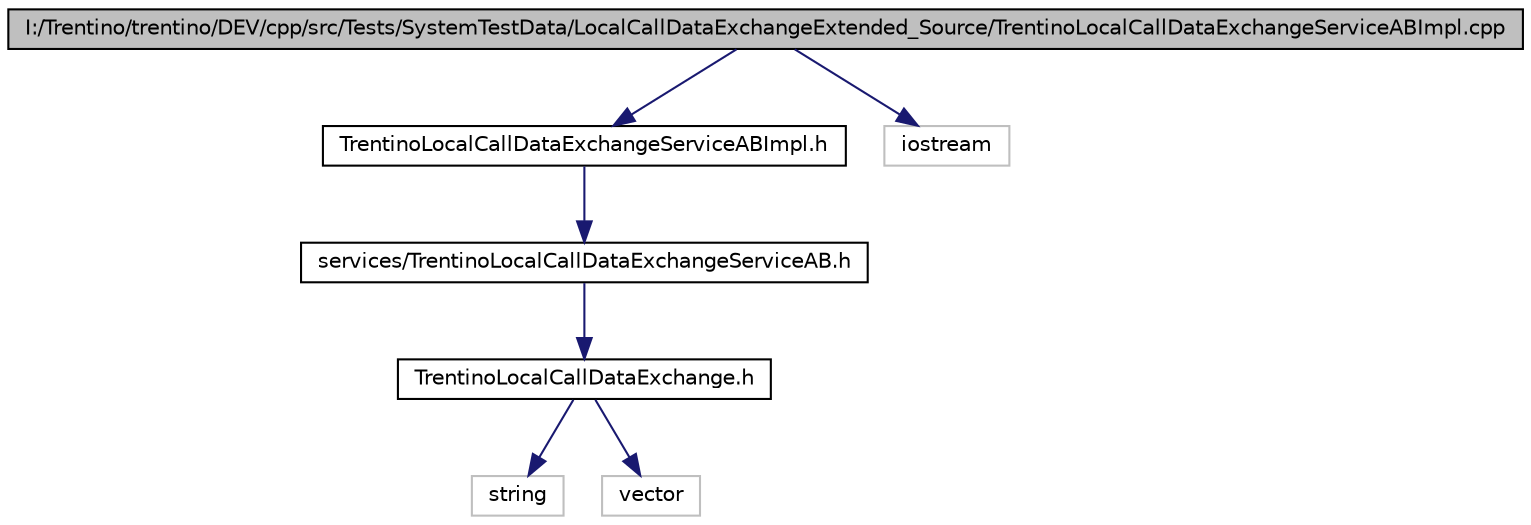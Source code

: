 digraph G
{
  edge [fontname="Helvetica",fontsize="10",labelfontname="Helvetica",labelfontsize="10"];
  node [fontname="Helvetica",fontsize="10",shape=record];
  Node1 [label="I:/Trentino/trentino/DEV/cpp/src/Tests/SystemTestData/LocalCallDataExchangeExtended_Source/TrentinoLocalCallDataExchangeServiceABImpl.cpp",height=0.2,width=0.4,color="black", fillcolor="grey75", style="filled" fontcolor="black"];
  Node1 -> Node2 [color="midnightblue",fontsize="10",style="solid",fontname="Helvetica"];
  Node2 [label="TrentinoLocalCallDataExchangeServiceABImpl.h",height=0.2,width=0.4,color="black", fillcolor="white", style="filled",URL="$_system_test_data_2_local_call_data_exchange_extended___source_2_trentino_local_call_data_exchange_service_a_b_impl_8h.html"];
  Node2 -> Node3 [color="midnightblue",fontsize="10",style="solid",fontname="Helvetica"];
  Node3 [label="services/TrentinoLocalCallDataExchangeServiceAB.h",height=0.2,width=0.4,color="black", fillcolor="white", style="filled",URL="$_system_test_data_2_local_call_data_exchange_extended___source_2services_2_trentino_local_call_data_exchange_service_a_b_8h.html"];
  Node3 -> Node4 [color="midnightblue",fontsize="10",style="solid",fontname="Helvetica"];
  Node4 [label="TrentinoLocalCallDataExchange.h",height=0.2,width=0.4,color="black", fillcolor="white", style="filled",URL="$_system_test_data_2_local_call_data_exchange_extended___source_2services_2_trentino_local_call_data_exchange_8h.html"];
  Node4 -> Node5 [color="midnightblue",fontsize="10",style="solid",fontname="Helvetica"];
  Node5 [label="string",height=0.2,width=0.4,color="grey75", fillcolor="white", style="filled"];
  Node4 -> Node6 [color="midnightblue",fontsize="10",style="solid",fontname="Helvetica"];
  Node6 [label="vector",height=0.2,width=0.4,color="grey75", fillcolor="white", style="filled"];
  Node1 -> Node7 [color="midnightblue",fontsize="10",style="solid",fontname="Helvetica"];
  Node7 [label="iostream",height=0.2,width=0.4,color="grey75", fillcolor="white", style="filled"];
}
